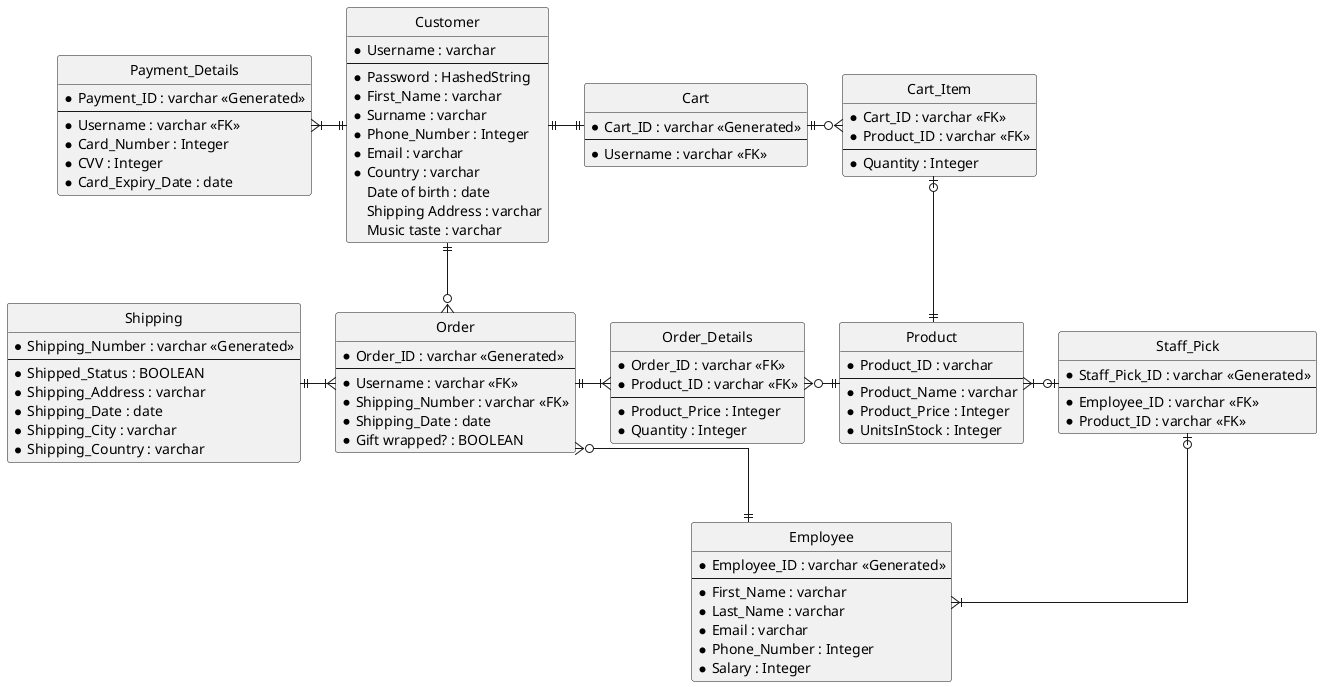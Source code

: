 @startuml HV Lo-Fi

skinparam Style StrictUML
skinparam LineType ortho
skinparam monochrome true

class Customer {
    * Username : varchar
--
    * Password : HashedString
    * First_Name : varchar
    * Surname : varchar
    * Phone_Number : Integer
    * Email : varchar
    * Country : varchar
    Date of birth : date
    Shipping Address : varchar
    Music taste : varchar
}

class Product {
    * Product_ID : varchar
--
    * Product_Name : varchar
    * Product_Price : Integer
    * UnitsInStock : Integer
}

class Order {
    * Order_ID : varchar <<Generated>>
--
    * Username : varchar <<FK>>
    * Shipping_Number : varchar <<FK>>
    * Shipping_Date : date
    * Gift wrapped? : BOOLEAN
}

class Shipping {
    * Shipping_Number : varchar <<Generated>>
--
    * Shipped_Status : BOOLEAN
    * Shipping_Address : varchar
    * Shipping_Date : date
    * Shipping_City : varchar
    * Shipping_Country : varchar
}

class Payment_Details {
    * Payment_ID : varchar <<Generated>>
--
    * Username : varchar <<FK>>
    * Card_Number : Integer
    * CVV : Integer
    * Card_Expiry_Date : date
}

class Order_Details {
    * Order_ID : varchar <<FK>>
    * Product_ID : varchar <<FK>>
--
    * Product_Price : Integer
    * Quantity : Integer
}

class Cart {
    * Cart_ID : varchar <<Generated>>
--
    * Username : varchar <<FK>>
}

class Cart_Item {
    * Cart_ID : varchar <<FK>>
    * Product_ID : varchar <<FK>>
--
    * Quantity : Integer
}

class Employee {
    * Employee_ID : varchar <<Generated>>
--
    * First_Name : varchar
    * Last_Name : varchar
    * Email : varchar
    * Phone_Number : Integer
    * Salary : Integer
}

class Staff_Pick {
    * Staff_Pick_ID : varchar <<Generated>>
--
    * Employee_ID : varchar <<FK>>
    * Product_ID : varchar <<FK>>
}

Customer ||--o{ Order
Customer ||-|| Cart
Cart ||-o{ Cart_Item
Cart_Item |o-|| Product
Payment_Details }|-|| Customer
Shipping ||-|{ Order
Order ||-|{ Order_Details
Order_Details }o-|| Product
Staff_Pick |o--|{ Employee
Product }|-o| Staff_Pick
Order }o--|| Employee

@enduml